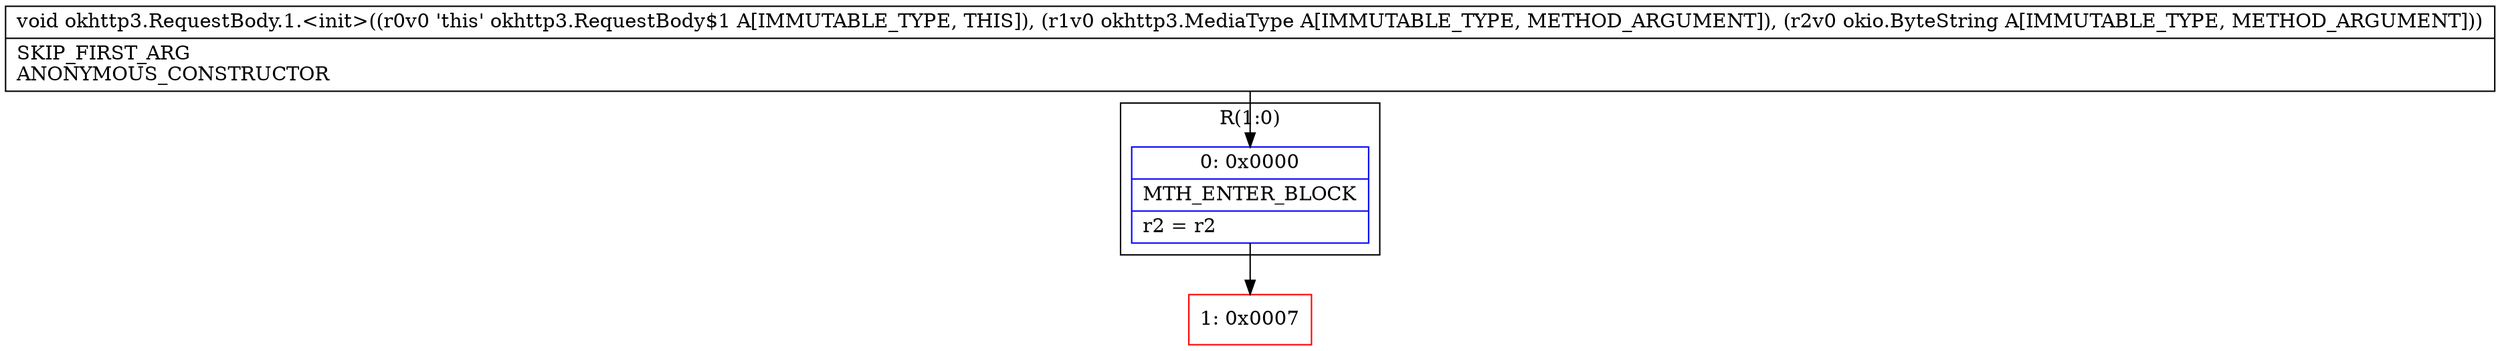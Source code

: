 digraph "CFG forokhttp3.RequestBody.1.\<init\>(Lokhttp3\/MediaType;Lokio\/ByteString;)V" {
subgraph cluster_Region_894008527 {
label = "R(1:0)";
node [shape=record,color=blue];
Node_0 [shape=record,label="{0\:\ 0x0000|MTH_ENTER_BLOCK\l|r2 = r2\l}"];
}
Node_1 [shape=record,color=red,label="{1\:\ 0x0007}"];
MethodNode[shape=record,label="{void okhttp3.RequestBody.1.\<init\>((r0v0 'this' okhttp3.RequestBody$1 A[IMMUTABLE_TYPE, THIS]), (r1v0 okhttp3.MediaType A[IMMUTABLE_TYPE, METHOD_ARGUMENT]), (r2v0 okio.ByteString A[IMMUTABLE_TYPE, METHOD_ARGUMENT]))  | SKIP_FIRST_ARG\lANONYMOUS_CONSTRUCTOR\l}"];
MethodNode -> Node_0;
Node_0 -> Node_1;
}

